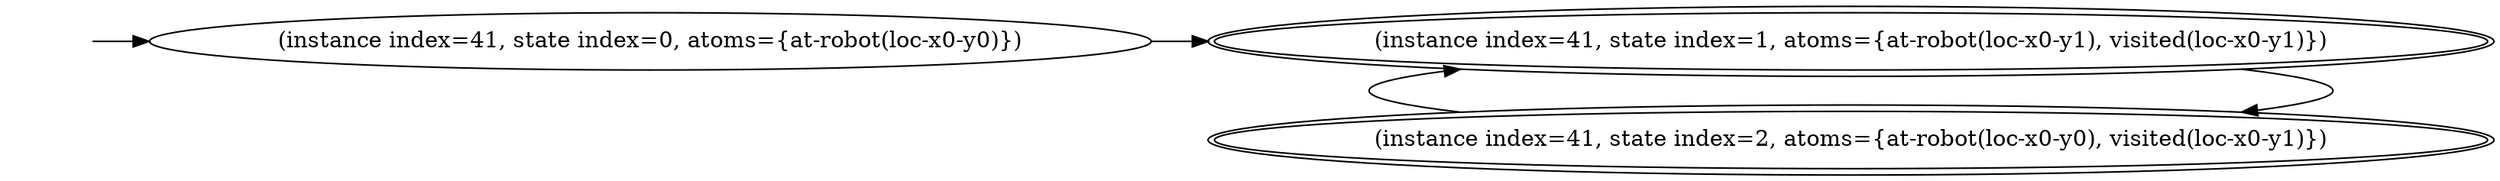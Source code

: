 digraph {
rankdir="LR"
s0[label="(instance index=41, state index=0, atoms={at-robot(loc-x0-y0)})"]
s1[peripheries=2,label="(instance index=41, state index=1, atoms={at-robot(loc-x0-y1), visited(loc-x0-y1)})"]
s2[peripheries=2,label="(instance index=41, state index=2, atoms={at-robot(loc-x0-y0), visited(loc-x0-y1)})"]
Dangling [ label = "", style = invis ]
{ rank = same; Dangling }
Dangling -> s0
{ rank = same; s0}
{ rank = same; s1,s2}
{
s0->s1
}
{
s1->s2
s2->s1
}
}
